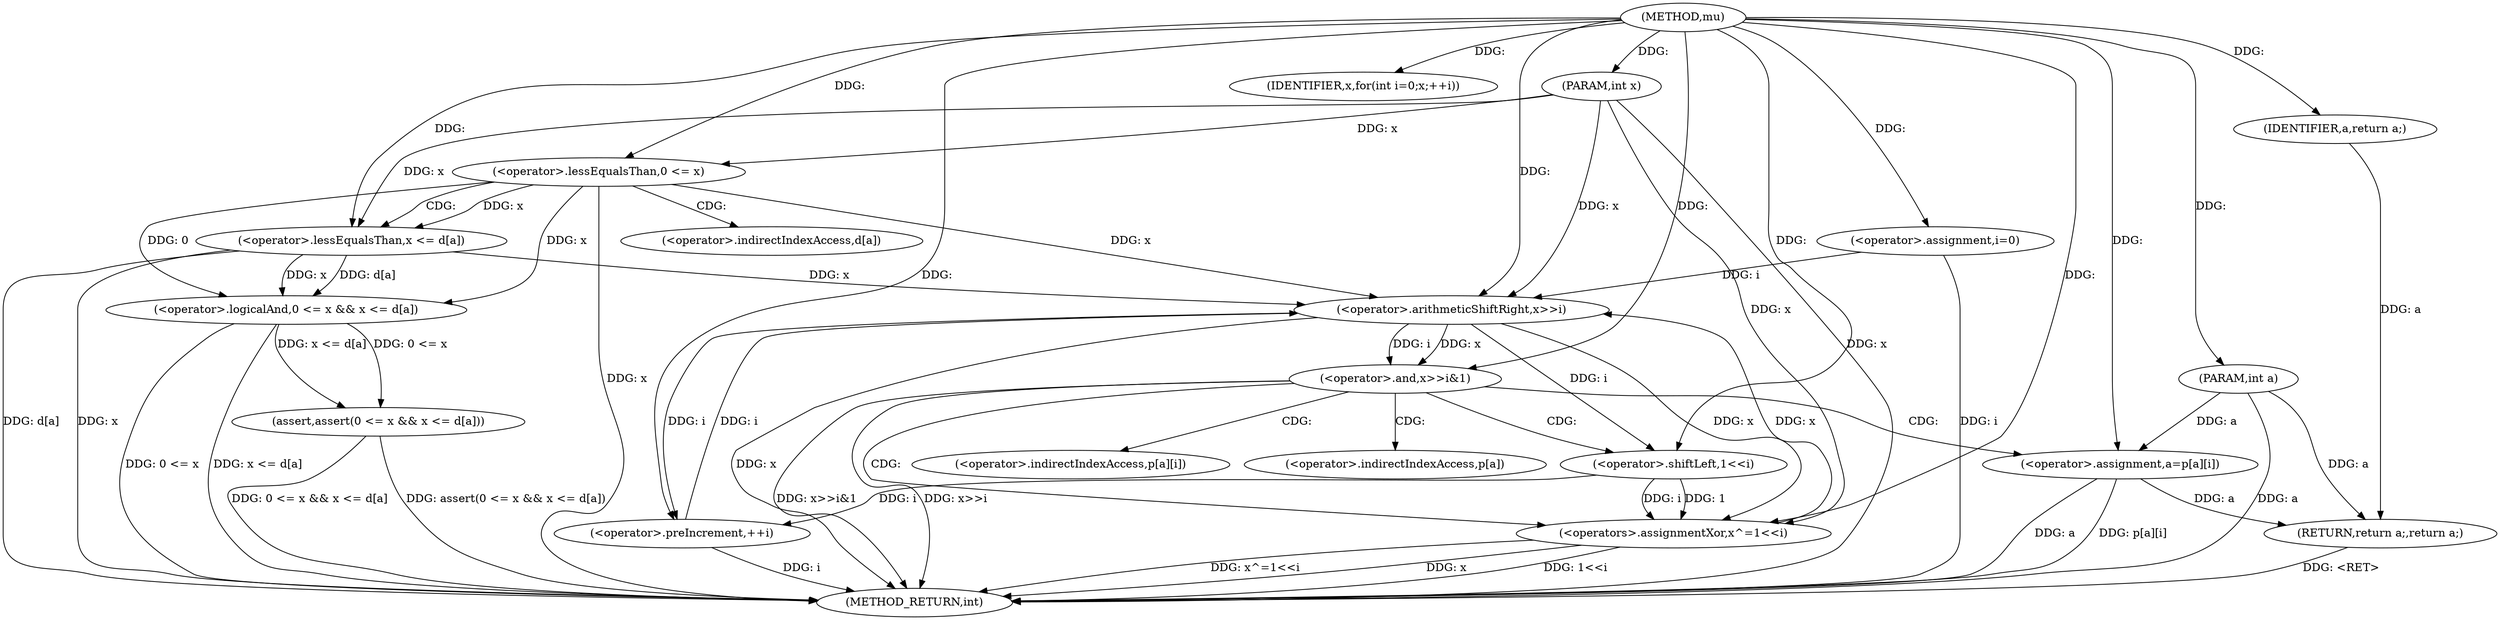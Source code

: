 digraph "mu" {  
"1000587" [label = "(METHOD,mu)" ]
"1000630" [label = "(METHOD_RETURN,int)" ]
"1000588" [label = "(PARAM,int a)" ]
"1000589" [label = "(PARAM,int x)" ]
"1000591" [label = "(assert,assert(0 <= x && x <= d[a]))" ]
"1000628" [label = "(RETURN,return a;,return a;)" ]
"1000603" [label = "(<operator>.assignment,i=0)" ]
"1000606" [label = "(IDENTIFIER,x,for(int i=0;x;++i))" ]
"1000607" [label = "(<operator>.preIncrement,++i)" ]
"1000629" [label = "(IDENTIFIER,a,return a;)" ]
"1000592" [label = "(<operator>.logicalAnd,0 <= x && x <= d[a])" ]
"1000610" [label = "(<operator>.and,x>>i&1)" ]
"1000593" [label = "(<operator>.lessEqualsThan,0 <= x)" ]
"1000596" [label = "(<operator>.lessEqualsThan,x <= d[a])" ]
"1000616" [label = "(<operators>.assignmentXor,x^=1<<i)" ]
"1000621" [label = "(<operator>.assignment,a=p[a][i])" ]
"1000611" [label = "(<operator>.arithmeticShiftRight,x>>i)" ]
"1000618" [label = "(<operator>.shiftLeft,1<<i)" ]
"1000598" [label = "(<operator>.indirectIndexAccess,d[a])" ]
"1000623" [label = "(<operator>.indirectIndexAccess,p[a][i])" ]
"1000624" [label = "(<operator>.indirectIndexAccess,p[a])" ]
  "1000588" -> "1000630"  [ label = "DDG: a"] 
  "1000589" -> "1000630"  [ label = "DDG: x"] 
  "1000593" -> "1000630"  [ label = "DDG: x"] 
  "1000592" -> "1000630"  [ label = "DDG: 0 <= x"] 
  "1000596" -> "1000630"  [ label = "DDG: x"] 
  "1000596" -> "1000630"  [ label = "DDG: d[a]"] 
  "1000592" -> "1000630"  [ label = "DDG: x <= d[a]"] 
  "1000591" -> "1000630"  [ label = "DDG: 0 <= x && x <= d[a]"] 
  "1000591" -> "1000630"  [ label = "DDG: assert(0 <= x && x <= d[a])"] 
  "1000603" -> "1000630"  [ label = "DDG: i"] 
  "1000611" -> "1000630"  [ label = "DDG: x"] 
  "1000610" -> "1000630"  [ label = "DDG: x>>i"] 
  "1000610" -> "1000630"  [ label = "DDG: x>>i&1"] 
  "1000616" -> "1000630"  [ label = "DDG: x"] 
  "1000616" -> "1000630"  [ label = "DDG: 1<<i"] 
  "1000616" -> "1000630"  [ label = "DDG: x^=1<<i"] 
  "1000621" -> "1000630"  [ label = "DDG: a"] 
  "1000621" -> "1000630"  [ label = "DDG: p[a][i]"] 
  "1000607" -> "1000630"  [ label = "DDG: i"] 
  "1000628" -> "1000630"  [ label = "DDG: <RET>"] 
  "1000587" -> "1000588"  [ label = "DDG: "] 
  "1000587" -> "1000589"  [ label = "DDG: "] 
  "1000629" -> "1000628"  [ label = "DDG: a"] 
  "1000621" -> "1000628"  [ label = "DDG: a"] 
  "1000588" -> "1000628"  [ label = "DDG: a"] 
  "1000592" -> "1000591"  [ label = "DDG: x <= d[a]"] 
  "1000592" -> "1000591"  [ label = "DDG: 0 <= x"] 
  "1000587" -> "1000603"  [ label = "DDG: "] 
  "1000587" -> "1000606"  [ label = "DDG: "] 
  "1000587" -> "1000629"  [ label = "DDG: "] 
  "1000593" -> "1000592"  [ label = "DDG: x"] 
  "1000593" -> "1000592"  [ label = "DDG: 0"] 
  "1000596" -> "1000592"  [ label = "DDG: d[a]"] 
  "1000596" -> "1000592"  [ label = "DDG: x"] 
  "1000611" -> "1000607"  [ label = "DDG: i"] 
  "1000618" -> "1000607"  [ label = "DDG: i"] 
  "1000587" -> "1000607"  [ label = "DDG: "] 
  "1000587" -> "1000593"  [ label = "DDG: "] 
  "1000589" -> "1000593"  [ label = "DDG: x"] 
  "1000593" -> "1000596"  [ label = "DDG: x"] 
  "1000589" -> "1000596"  [ label = "DDG: x"] 
  "1000587" -> "1000596"  [ label = "DDG: "] 
  "1000611" -> "1000610"  [ label = "DDG: x"] 
  "1000611" -> "1000610"  [ label = "DDG: i"] 
  "1000587" -> "1000610"  [ label = "DDG: "] 
  "1000593" -> "1000611"  [ label = "DDG: x"] 
  "1000596" -> "1000611"  [ label = "DDG: x"] 
  "1000616" -> "1000611"  [ label = "DDG: x"] 
  "1000589" -> "1000611"  [ label = "DDG: x"] 
  "1000587" -> "1000611"  [ label = "DDG: "] 
  "1000603" -> "1000611"  [ label = "DDG: i"] 
  "1000607" -> "1000611"  [ label = "DDG: i"] 
  "1000611" -> "1000616"  [ label = "DDG: x"] 
  "1000589" -> "1000616"  [ label = "DDG: x"] 
  "1000587" -> "1000616"  [ label = "DDG: "] 
  "1000618" -> "1000616"  [ label = "DDG: 1"] 
  "1000618" -> "1000616"  [ label = "DDG: i"] 
  "1000588" -> "1000621"  [ label = "DDG: a"] 
  "1000587" -> "1000621"  [ label = "DDG: "] 
  "1000587" -> "1000618"  [ label = "DDG: "] 
  "1000611" -> "1000618"  [ label = "DDG: i"] 
  "1000593" -> "1000598"  [ label = "CDG: "] 
  "1000593" -> "1000596"  [ label = "CDG: "] 
  "1000610" -> "1000624"  [ label = "CDG: "] 
  "1000610" -> "1000618"  [ label = "CDG: "] 
  "1000610" -> "1000621"  [ label = "CDG: "] 
  "1000610" -> "1000616"  [ label = "CDG: "] 
  "1000610" -> "1000623"  [ label = "CDG: "] 
}
